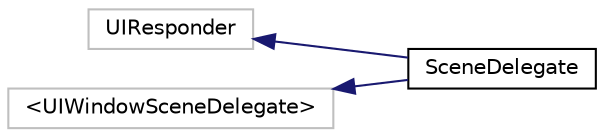 digraph "Graphical Class Hierarchy"
{
 // LATEX_PDF_SIZE
  edge [fontname="Helvetica",fontsize="10",labelfontname="Helvetica",labelfontsize="10"];
  node [fontname="Helvetica",fontsize="10",shape=record];
  rankdir="LR";
  Node1163 [label="UIResponder",height=0.2,width=0.4,color="grey75", fillcolor="white", style="filled",tooltip=" "];
  Node1163 -> Node0 [dir="back",color="midnightblue",fontsize="10",style="solid",fontname="Helvetica"];
  Node0 [label="SceneDelegate",height=0.2,width=0.4,color="black", fillcolor="white", style="filled",URL="$interfaceSceneDelegate.html",tooltip=" "];
  Node1169 [label="\<UIWindowSceneDelegate\>",height=0.2,width=0.4,color="grey75", fillcolor="white", style="filled",tooltip=" "];
  Node1169 -> Node0 [dir="back",color="midnightblue",fontsize="10",style="solid",fontname="Helvetica"];
}

